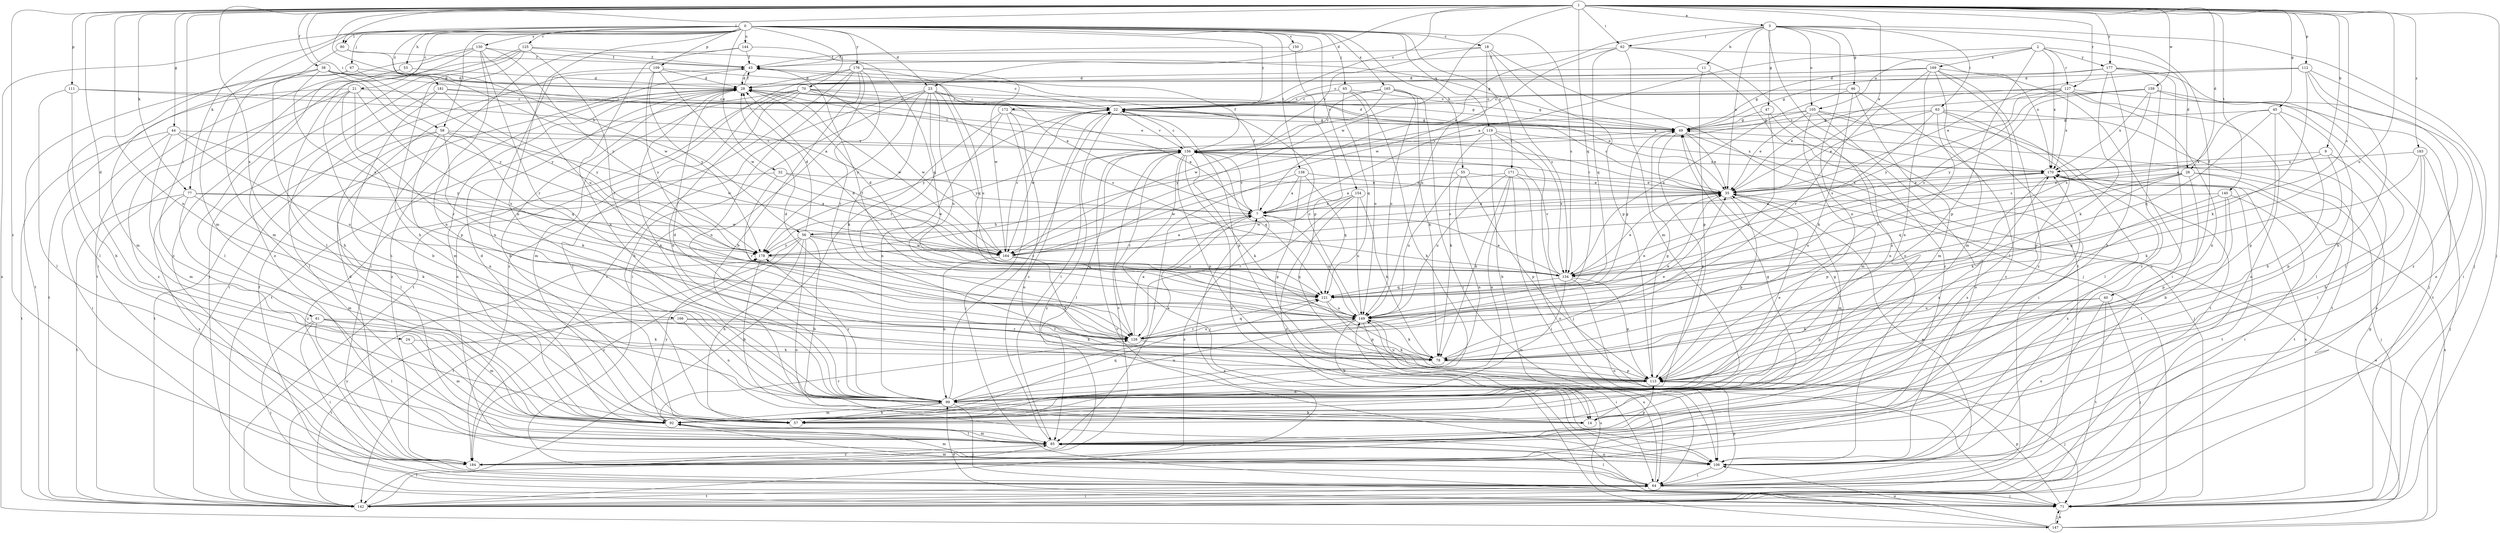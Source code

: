strict digraph  {
0;
1;
2;
3;
7;
9;
11;
14;
18;
21;
22;
23;
24;
26;
28;
32;
35;
38;
40;
43;
44;
45;
46;
47;
49;
53;
55;
56;
57;
58;
61;
62;
63;
64;
65;
67;
70;
71;
77;
78;
80;
85;
92;
99;
105;
106;
109;
111;
112;
113;
119;
121;
125;
127;
128;
130;
134;
138;
140;
142;
144;
147;
149;
150;
154;
156;
159;
164;
165;
166;
169;
170;
171;
172;
176;
177;
178;
181;
183;
184;
0 -> 18  [label=c];
0 -> 21  [label=c];
0 -> 23  [label=d];
0 -> 32  [label=e];
0 -> 53  [label=h];
0 -> 55  [label=h];
0 -> 58  [label=i];
0 -> 65  [label=j];
0 -> 67  [label=j];
0 -> 70  [label=j];
0 -> 77  [label=k];
0 -> 80  [label=l];
0 -> 92  [label=m];
0 -> 99  [label=n];
0 -> 109  [label=p];
0 -> 119  [label=q];
0 -> 125  [label=r];
0 -> 130  [label=s];
0 -> 134  [label=s];
0 -> 138  [label=t];
0 -> 144  [label=u];
0 -> 147  [label=u];
0 -> 150  [label=v];
0 -> 154  [label=v];
0 -> 165  [label=x];
0 -> 171  [label=y];
0 -> 172  [label=y];
0 -> 176  [label=y];
0 -> 181  [label=z];
1 -> 3  [label=a];
1 -> 9  [label=b];
1 -> 22  [label=c];
1 -> 23  [label=d];
1 -> 24  [label=d];
1 -> 26  [label=d];
1 -> 35  [label=e];
1 -> 38  [label=f];
1 -> 44  [label=g];
1 -> 45  [label=g];
1 -> 56  [label=h];
1 -> 58  [label=i];
1 -> 61  [label=i];
1 -> 62  [label=i];
1 -> 71  [label=j];
1 -> 77  [label=k];
1 -> 80  [label=l];
1 -> 99  [label=n];
1 -> 111  [label=p];
1 -> 112  [label=p];
1 -> 121  [label=q];
1 -> 127  [label=r];
1 -> 134  [label=s];
1 -> 140  [label=t];
1 -> 149  [label=u];
1 -> 159  [label=w];
1 -> 164  [label=w];
1 -> 166  [label=x];
1 -> 177  [label=y];
1 -> 183  [label=z];
1 -> 184  [label=z];
2 -> 7  [label=a];
2 -> 26  [label=d];
2 -> 105  [label=o];
2 -> 113  [label=p];
2 -> 127  [label=r];
2 -> 169  [label=x];
2 -> 170  [label=x];
2 -> 177  [label=y];
3 -> 7  [label=a];
3 -> 11  [label=b];
3 -> 35  [label=e];
3 -> 40  [label=f];
3 -> 46  [label=g];
3 -> 47  [label=g];
3 -> 62  [label=i];
3 -> 63  [label=i];
3 -> 71  [label=j];
3 -> 99  [label=n];
3 -> 105  [label=o];
3 -> 142  [label=t];
7 -> 43  [label=f];
7 -> 56  [label=h];
7 -> 149  [label=u];
7 -> 156  [label=v];
7 -> 184  [label=z];
9 -> 35  [label=e];
9 -> 85  [label=l];
9 -> 113  [label=p];
9 -> 170  [label=x];
11 -> 28  [label=d];
11 -> 113  [label=p];
11 -> 184  [label=z];
14 -> 49  [label=g];
14 -> 170  [label=x];
18 -> 43  [label=f];
18 -> 71  [label=j];
18 -> 113  [label=p];
18 -> 134  [label=s];
18 -> 149  [label=u];
18 -> 156  [label=v];
21 -> 14  [label=b];
21 -> 22  [label=c];
21 -> 113  [label=p];
21 -> 128  [label=r];
21 -> 142  [label=t];
21 -> 149  [label=u];
21 -> 184  [label=z];
22 -> 49  [label=g];
22 -> 85  [label=l];
22 -> 113  [label=p];
22 -> 156  [label=v];
22 -> 164  [label=w];
22 -> 178  [label=y];
23 -> 22  [label=c];
23 -> 35  [label=e];
23 -> 57  [label=h];
23 -> 78  [label=k];
23 -> 121  [label=q];
23 -> 128  [label=r];
23 -> 149  [label=u];
23 -> 178  [label=y];
23 -> 184  [label=z];
24 -> 78  [label=k];
24 -> 92  [label=m];
26 -> 14  [label=b];
26 -> 35  [label=e];
26 -> 71  [label=j];
26 -> 78  [label=k];
26 -> 121  [label=q];
26 -> 142  [label=t];
26 -> 149  [label=u];
28 -> 22  [label=c];
28 -> 43  [label=f];
28 -> 57  [label=h];
28 -> 92  [label=m];
28 -> 99  [label=n];
28 -> 156  [label=v];
28 -> 164  [label=w];
28 -> 184  [label=z];
32 -> 35  [label=e];
32 -> 128  [label=r];
32 -> 164  [label=w];
32 -> 184  [label=z];
35 -> 7  [label=a];
35 -> 22  [label=c];
35 -> 92  [label=m];
35 -> 113  [label=p];
35 -> 156  [label=v];
35 -> 170  [label=x];
38 -> 22  [label=c];
38 -> 28  [label=d];
38 -> 35  [label=e];
38 -> 85  [label=l];
38 -> 92  [label=m];
38 -> 134  [label=s];
38 -> 178  [label=y];
40 -> 71  [label=j];
40 -> 78  [label=k];
40 -> 106  [label=o];
40 -> 113  [label=p];
40 -> 142  [label=t];
40 -> 149  [label=u];
43 -> 28  [label=d];
43 -> 142  [label=t];
44 -> 64  [label=i];
44 -> 92  [label=m];
44 -> 142  [label=t];
44 -> 149  [label=u];
44 -> 156  [label=v];
44 -> 178  [label=y];
45 -> 49  [label=g];
45 -> 57  [label=h];
45 -> 85  [label=l];
45 -> 113  [label=p];
45 -> 121  [label=q];
45 -> 134  [label=s];
46 -> 22  [label=c];
46 -> 78  [label=k];
46 -> 92  [label=m];
46 -> 134  [label=s];
46 -> 184  [label=z];
47 -> 49  [label=g];
47 -> 99  [label=n];
47 -> 128  [label=r];
49 -> 28  [label=d];
49 -> 35  [label=e];
49 -> 71  [label=j];
49 -> 99  [label=n];
49 -> 156  [label=v];
53 -> 28  [label=d];
53 -> 85  [label=l];
55 -> 35  [label=e];
55 -> 99  [label=n];
55 -> 113  [label=p];
55 -> 149  [label=u];
55 -> 164  [label=w];
56 -> 14  [label=b];
56 -> 28  [label=d];
56 -> 35  [label=e];
56 -> 57  [label=h];
56 -> 106  [label=o];
56 -> 121  [label=q];
56 -> 142  [label=t];
56 -> 164  [label=w];
56 -> 178  [label=y];
56 -> 184  [label=z];
57 -> 49  [label=g];
57 -> 170  [label=x];
58 -> 78  [label=k];
58 -> 85  [label=l];
58 -> 99  [label=n];
58 -> 121  [label=q];
58 -> 142  [label=t];
58 -> 156  [label=v];
58 -> 164  [label=w];
61 -> 64  [label=i];
61 -> 71  [label=j];
61 -> 78  [label=k];
61 -> 85  [label=l];
61 -> 92  [label=m];
61 -> 128  [label=r];
62 -> 43  [label=f];
62 -> 92  [label=m];
62 -> 106  [label=o];
62 -> 121  [label=q];
62 -> 164  [label=w];
62 -> 170  [label=x];
63 -> 35  [label=e];
63 -> 49  [label=g];
63 -> 85  [label=l];
63 -> 113  [label=p];
63 -> 128  [label=r];
63 -> 134  [label=s];
63 -> 142  [label=t];
64 -> 35  [label=e];
64 -> 71  [label=j];
64 -> 85  [label=l];
64 -> 92  [label=m];
64 -> 113  [label=p];
64 -> 142  [label=t];
64 -> 149  [label=u];
65 -> 22  [label=c];
65 -> 49  [label=g];
65 -> 57  [label=h];
65 -> 121  [label=q];
65 -> 149  [label=u];
67 -> 28  [label=d];
67 -> 57  [label=h];
67 -> 142  [label=t];
67 -> 178  [label=y];
70 -> 22  [label=c];
70 -> 49  [label=g];
70 -> 85  [label=l];
70 -> 92  [label=m];
70 -> 99  [label=n];
70 -> 106  [label=o];
70 -> 134  [label=s];
70 -> 142  [label=t];
70 -> 164  [label=w];
71 -> 43  [label=f];
71 -> 99  [label=n];
71 -> 113  [label=p];
71 -> 170  [label=x];
71 -> 147  [label=e];
77 -> 7  [label=a];
77 -> 78  [label=k];
77 -> 92  [label=m];
77 -> 142  [label=t];
77 -> 164  [label=w];
77 -> 184  [label=z];
78 -> 35  [label=e];
78 -> 113  [label=p];
80 -> 43  [label=f];
80 -> 92  [label=m];
80 -> 164  [label=w];
85 -> 22  [label=c];
85 -> 92  [label=m];
85 -> 106  [label=o];
85 -> 113  [label=p];
85 -> 184  [label=z];
92 -> 28  [label=d];
92 -> 85  [label=l];
92 -> 121  [label=q];
92 -> 128  [label=r];
92 -> 178  [label=y];
99 -> 7  [label=a];
99 -> 14  [label=b];
99 -> 22  [label=c];
99 -> 35  [label=e];
99 -> 57  [label=h];
99 -> 71  [label=j];
99 -> 92  [label=m];
99 -> 178  [label=y];
105 -> 35  [label=e];
105 -> 49  [label=g];
105 -> 64  [label=i];
105 -> 92  [label=m];
105 -> 106  [label=o];
105 -> 142  [label=t];
105 -> 178  [label=y];
106 -> 64  [label=i];
106 -> 92  [label=m];
106 -> 170  [label=x];
109 -> 7  [label=a];
109 -> 28  [label=d];
109 -> 99  [label=n];
109 -> 134  [label=s];
109 -> 164  [label=w];
109 -> 178  [label=y];
111 -> 7  [label=a];
111 -> 22  [label=c];
111 -> 57  [label=h];
111 -> 85  [label=l];
112 -> 28  [label=d];
112 -> 35  [label=e];
112 -> 57  [label=h];
112 -> 64  [label=i];
112 -> 78  [label=k];
112 -> 184  [label=z];
113 -> 28  [label=d];
113 -> 49  [label=g];
113 -> 71  [label=j];
113 -> 99  [label=n];
113 -> 149  [label=u];
119 -> 14  [label=b];
119 -> 71  [label=j];
119 -> 78  [label=k];
119 -> 134  [label=s];
119 -> 156  [label=v];
119 -> 170  [label=x];
119 -> 178  [label=y];
121 -> 28  [label=d];
121 -> 49  [label=g];
121 -> 113  [label=p];
121 -> 149  [label=u];
125 -> 43  [label=f];
125 -> 49  [label=g];
125 -> 57  [label=h];
125 -> 71  [label=j];
125 -> 106  [label=o];
125 -> 128  [label=r];
125 -> 184  [label=z];
127 -> 22  [label=c];
127 -> 35  [label=e];
127 -> 99  [label=n];
127 -> 106  [label=o];
127 -> 134  [label=s];
127 -> 142  [label=t];
127 -> 170  [label=x];
127 -> 178  [label=y];
128 -> 7  [label=a];
128 -> 28  [label=d];
128 -> 35  [label=e];
128 -> 78  [label=k];
128 -> 121  [label=q];
128 -> 149  [label=u];
130 -> 43  [label=f];
130 -> 64  [label=i];
130 -> 85  [label=l];
130 -> 99  [label=n];
130 -> 128  [label=r];
130 -> 142  [label=t];
130 -> 149  [label=u];
130 -> 178  [label=y];
134 -> 7  [label=a];
134 -> 28  [label=d];
134 -> 35  [label=e];
134 -> 92  [label=m];
134 -> 106  [label=o];
134 -> 113  [label=p];
134 -> 121  [label=q];
134 -> 156  [label=v];
138 -> 7  [label=a];
138 -> 35  [label=e];
138 -> 85  [label=l];
138 -> 113  [label=p];
138 -> 121  [label=q];
140 -> 7  [label=a];
140 -> 64  [label=i];
140 -> 85  [label=l];
140 -> 113  [label=p];
140 -> 121  [label=q];
142 -> 64  [label=i];
142 -> 85  [label=l];
142 -> 156  [label=v];
142 -> 178  [label=y];
144 -> 43  [label=f];
144 -> 64  [label=i];
144 -> 99  [label=n];
144 -> 121  [label=q];
147 -> 7  [label=a];
147 -> 35  [label=e];
147 -> 49  [label=g];
147 -> 71  [label=j];
147 -> 106  [label=o];
147 -> 149  [label=u];
147 -> 170  [label=x];
149 -> 14  [label=b];
149 -> 22  [label=c];
149 -> 35  [label=e];
149 -> 43  [label=f];
149 -> 64  [label=i];
149 -> 78  [label=k];
149 -> 99  [label=n];
149 -> 128  [label=r];
150 -> 43  [label=f];
150 -> 113  [label=p];
154 -> 7  [label=a];
154 -> 78  [label=k];
154 -> 106  [label=o];
154 -> 128  [label=r];
154 -> 149  [label=u];
154 -> 164  [label=w];
156 -> 22  [label=c];
156 -> 43  [label=f];
156 -> 71  [label=j];
156 -> 78  [label=k];
156 -> 85  [label=l];
156 -> 106  [label=o];
156 -> 113  [label=p];
156 -> 121  [label=q];
156 -> 128  [label=r];
156 -> 170  [label=x];
156 -> 184  [label=z];
159 -> 22  [label=c];
159 -> 85  [label=l];
159 -> 106  [label=o];
159 -> 134  [label=s];
159 -> 156  [label=v];
159 -> 170  [label=x];
159 -> 178  [label=y];
164 -> 7  [label=a];
164 -> 22  [label=c];
164 -> 78  [label=k];
164 -> 99  [label=n];
164 -> 121  [label=q];
165 -> 22  [label=c];
165 -> 64  [label=i];
165 -> 78  [label=k];
165 -> 149  [label=u];
165 -> 156  [label=v];
165 -> 164  [label=w];
166 -> 78  [label=k];
166 -> 99  [label=n];
166 -> 128  [label=r];
166 -> 142  [label=t];
169 -> 22  [label=c];
169 -> 28  [label=d];
169 -> 49  [label=g];
169 -> 64  [label=i];
169 -> 85  [label=l];
169 -> 92  [label=m];
169 -> 99  [label=n];
169 -> 128  [label=r];
169 -> 184  [label=z];
170 -> 35  [label=e];
170 -> 113  [label=p];
170 -> 142  [label=t];
170 -> 149  [label=u];
171 -> 7  [label=a];
171 -> 35  [label=e];
171 -> 64  [label=i];
171 -> 78  [label=k];
171 -> 99  [label=n];
171 -> 106  [label=o];
171 -> 149  [label=u];
172 -> 7  [label=a];
172 -> 49  [label=g];
172 -> 71  [label=j];
172 -> 99  [label=n];
172 -> 106  [label=o];
172 -> 142  [label=t];
176 -> 14  [label=b];
176 -> 28  [label=d];
176 -> 64  [label=i];
176 -> 99  [label=n];
176 -> 128  [label=r];
176 -> 142  [label=t];
176 -> 149  [label=u];
176 -> 164  [label=w];
176 -> 184  [label=z];
177 -> 14  [label=b];
177 -> 28  [label=d];
177 -> 49  [label=g];
177 -> 71  [label=j];
177 -> 78  [label=k];
177 -> 106  [label=o];
177 -> 184  [label=z];
178 -> 14  [label=b];
178 -> 134  [label=s];
181 -> 22  [label=c];
181 -> 57  [label=h];
181 -> 85  [label=l];
181 -> 170  [label=x];
181 -> 178  [label=y];
183 -> 57  [label=h];
183 -> 71  [label=j];
183 -> 78  [label=k];
183 -> 106  [label=o];
183 -> 170  [label=x];
184 -> 28  [label=d];
184 -> 156  [label=v];
}
